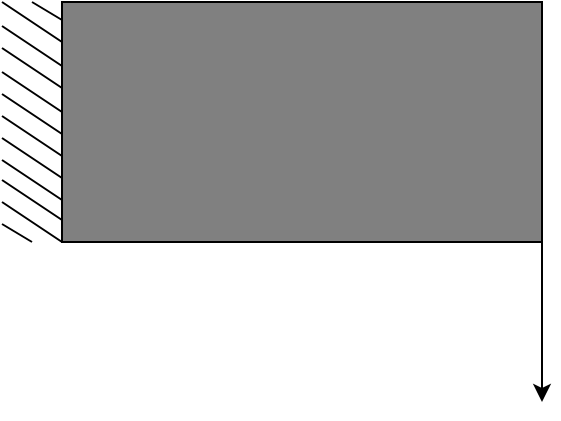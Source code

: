 <mxfile version="26.1.0">
  <diagram name="第 1 页" id="ymwS_IY8MIXRyYueqAV2">
    <mxGraphModel dx="719" dy="383" grid="1" gridSize="10" guides="1" tooltips="1" connect="1" arrows="1" fold="1" page="1" pageScale="1" pageWidth="1169" pageHeight="827" math="0" shadow="0">
      <root>
        <mxCell id="0" />
        <mxCell id="1" parent="0" />
        <mxCell id="_RP0dMVc5jquQAwwALMM-1" value="" style="rounded=0;whiteSpace=wrap;html=1;fillStyle=auto;fillColor=#808080;" vertex="1" parent="1">
          <mxGeometry x="430" y="260" width="240" height="120" as="geometry" />
        </mxCell>
        <mxCell id="_RP0dMVc5jquQAwwALMM-3" value="" style="endArrow=none;html=1;rounded=0;" edge="1" parent="1">
          <mxGeometry width="50" height="50" relative="1" as="geometry">
            <mxPoint x="400" y="260" as="sourcePoint" />
            <mxPoint x="430" y="280" as="targetPoint" />
          </mxGeometry>
        </mxCell>
        <mxCell id="_RP0dMVc5jquQAwwALMM-4" value="" style="endArrow=none;html=1;rounded=0;" edge="1" parent="1">
          <mxGeometry width="50" height="50" relative="1" as="geometry">
            <mxPoint x="400" y="272" as="sourcePoint" />
            <mxPoint x="430" y="292" as="targetPoint" />
          </mxGeometry>
        </mxCell>
        <mxCell id="_RP0dMVc5jquQAwwALMM-5" value="" style="endArrow=none;html=1;rounded=0;" edge="1" parent="1">
          <mxGeometry width="50" height="50" relative="1" as="geometry">
            <mxPoint x="400" y="283" as="sourcePoint" />
            <mxPoint x="430" y="303" as="targetPoint" />
          </mxGeometry>
        </mxCell>
        <mxCell id="_RP0dMVc5jquQAwwALMM-6" value="" style="endArrow=none;html=1;rounded=0;" edge="1" parent="1">
          <mxGeometry width="50" height="50" relative="1" as="geometry">
            <mxPoint x="400" y="295" as="sourcePoint" />
            <mxPoint x="430" y="315" as="targetPoint" />
          </mxGeometry>
        </mxCell>
        <mxCell id="_RP0dMVc5jquQAwwALMM-7" value="" style="endArrow=none;html=1;rounded=0;" edge="1" parent="1">
          <mxGeometry width="50" height="50" relative="1" as="geometry">
            <mxPoint x="400" y="306" as="sourcePoint" />
            <mxPoint x="430" y="326" as="targetPoint" />
          </mxGeometry>
        </mxCell>
        <mxCell id="_RP0dMVc5jquQAwwALMM-8" value="" style="endArrow=none;html=1;rounded=0;" edge="1" parent="1">
          <mxGeometry width="50" height="50" relative="1" as="geometry">
            <mxPoint x="400" y="317" as="sourcePoint" />
            <mxPoint x="430" y="337" as="targetPoint" />
          </mxGeometry>
        </mxCell>
        <mxCell id="_RP0dMVc5jquQAwwALMM-9" value="" style="endArrow=none;html=1;rounded=0;" edge="1" parent="1">
          <mxGeometry width="50" height="50" relative="1" as="geometry">
            <mxPoint x="400" y="328" as="sourcePoint" />
            <mxPoint x="430" y="348" as="targetPoint" />
          </mxGeometry>
        </mxCell>
        <mxCell id="_RP0dMVc5jquQAwwALMM-10" value="" style="endArrow=none;html=1;rounded=0;" edge="1" parent="1">
          <mxGeometry width="50" height="50" relative="1" as="geometry">
            <mxPoint x="400" y="339" as="sourcePoint" />
            <mxPoint x="430" y="359" as="targetPoint" />
          </mxGeometry>
        </mxCell>
        <mxCell id="_RP0dMVc5jquQAwwALMM-11" value="" style="endArrow=none;html=1;rounded=0;" edge="1" parent="1">
          <mxGeometry width="50" height="50" relative="1" as="geometry">
            <mxPoint x="400" y="349" as="sourcePoint" />
            <mxPoint x="430" y="369" as="targetPoint" />
          </mxGeometry>
        </mxCell>
        <mxCell id="_RP0dMVc5jquQAwwALMM-12" value="" style="endArrow=none;html=1;rounded=0;" edge="1" parent="1">
          <mxGeometry width="50" height="50" relative="1" as="geometry">
            <mxPoint x="400" y="360" as="sourcePoint" />
            <mxPoint x="430" y="380" as="targetPoint" />
          </mxGeometry>
        </mxCell>
        <mxCell id="_RP0dMVc5jquQAwwALMM-15" value="" style="endArrow=none;html=1;rounded=0;startSize=6;" edge="1" parent="1">
          <mxGeometry width="50" height="50" relative="1" as="geometry">
            <mxPoint x="415" y="260" as="sourcePoint" />
            <mxPoint x="430" y="269" as="targetPoint" />
          </mxGeometry>
        </mxCell>
        <mxCell id="_RP0dMVc5jquQAwwALMM-16" value="" style="endArrow=none;html=1;rounded=0;startSize=6;" edge="1" parent="1">
          <mxGeometry width="50" height="50" relative="1" as="geometry">
            <mxPoint x="400" y="371" as="sourcePoint" />
            <mxPoint x="415" y="380" as="targetPoint" />
          </mxGeometry>
        </mxCell>
        <mxCell id="_RP0dMVc5jquQAwwALMM-17" value="" style="endArrow=classic;html=1;rounded=0;" edge="1" parent="1">
          <mxGeometry width="50" height="50" relative="1" as="geometry">
            <mxPoint x="670" y="380" as="sourcePoint" />
            <mxPoint x="670" y="460" as="targetPoint" />
          </mxGeometry>
        </mxCell>
      </root>
    </mxGraphModel>
  </diagram>
</mxfile>
